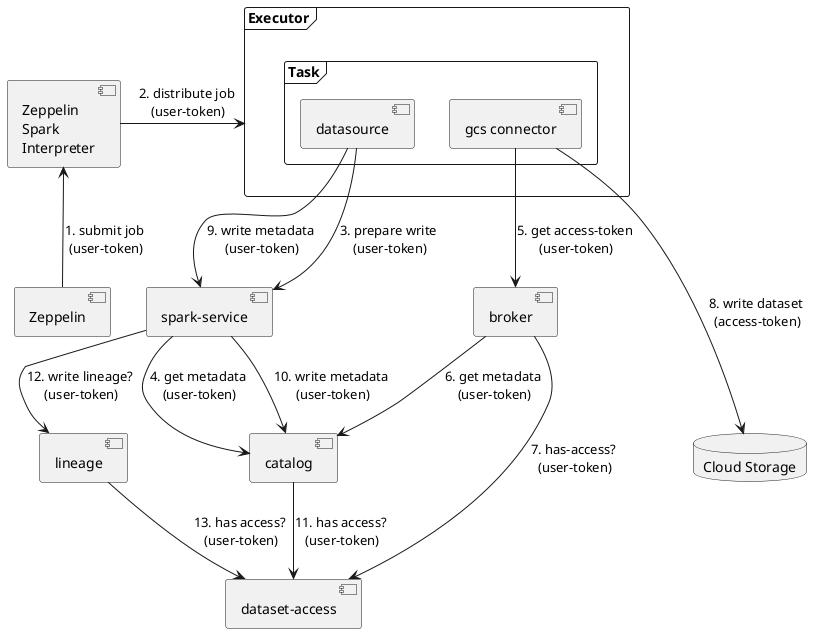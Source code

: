 @startuml

[Zeppelin\nSpark\nInterpreter] as interpreter
[Zeppelin] as zeppelin
[dataset-access] as da_s
[catalog] as catalog
[lineage] as lineage
[spark-service] as sp_s
[broker] as broker
database "Cloud Storage" as gcs {
}
frame "Executor" as worker {
  frame "Task" as task {
    [datasource] as datasource
    [gcs connector] as gcs_connector
  }
}

zeppelin -u-> interpreter : 1. submit job\n (user-token)
interpreter -> worker : 2. distribute job\n (user-token)
datasource --> sp_s : 3. prepare write\n (user-token)
sp_s --> catalog : 4. get metadata\n (user-token)
gcs_connector --> broker : 5. get access-token\n (user-token)
broker --> catalog : 6. get metadata\n (user-token)
broker --> da_s : 7. has-access?\n (user-token)
gcs_connector ---> gcs : 8. write dataset\n (access-token)
datasource -> sp_s : 9. write metadata\n (user-token)
sp_s -> catalog : 10. write metadata\n (user-token)
catalog -> da_s : 11. has access?\n (user-token)
sp_s --> lineage : 12. write lineage?\n (user-token)
lineage --> da_s : 13. has access?\n (user-token)

@enduml